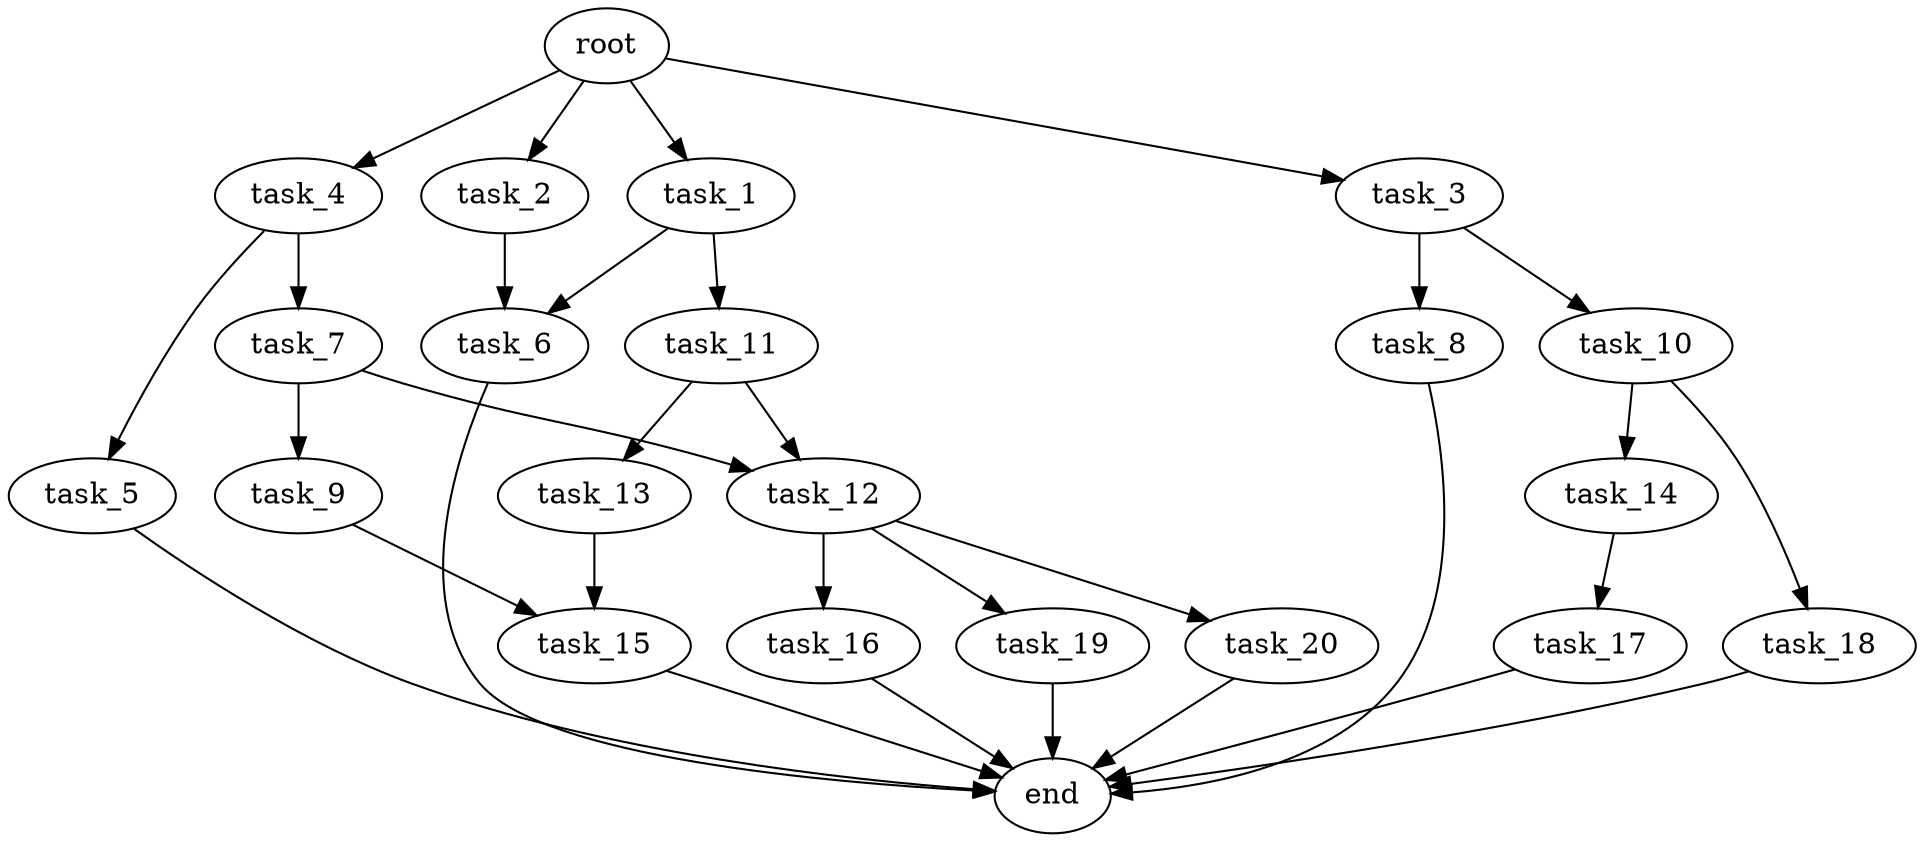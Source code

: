 digraph G {
  root [size="0.000000e+00"];
  task_1 [size="4.299706e+09"];
  task_2 [size="2.833181e+09"];
  task_3 [size="6.785184e+09"];
  task_4 [size="4.866841e+09"];
  task_5 [size="6.671658e+09"];
  task_6 [size="4.551282e+08"];
  task_7 [size="3.953239e+09"];
  task_8 [size="5.993650e+09"];
  task_9 [size="7.786317e+07"];
  task_10 [size="3.014892e+09"];
  task_11 [size="2.113129e+09"];
  task_12 [size="1.373211e+09"];
  task_13 [size="2.555940e+09"];
  task_14 [size="3.281895e+09"];
  task_15 [size="7.829134e+07"];
  task_16 [size="7.470394e+09"];
  task_17 [size="1.757772e+09"];
  task_18 [size="3.802694e+09"];
  task_19 [size="7.037009e+09"];
  task_20 [size="5.003123e+09"];
  end [size="0.000000e+00"];

  root -> task_1 [size="1.000000e-12"];
  root -> task_2 [size="1.000000e-12"];
  root -> task_3 [size="1.000000e-12"];
  root -> task_4 [size="1.000000e-12"];
  task_1 -> task_6 [size="2.275641e+07"];
  task_1 -> task_11 [size="2.113129e+08"];
  task_2 -> task_6 [size="2.275641e+07"];
  task_3 -> task_8 [size="5.993650e+08"];
  task_3 -> task_10 [size="3.014892e+08"];
  task_4 -> task_5 [size="6.671658e+08"];
  task_4 -> task_7 [size="3.953239e+08"];
  task_5 -> end [size="1.000000e-12"];
  task_6 -> end [size="1.000000e-12"];
  task_7 -> task_9 [size="7.786317e+06"];
  task_7 -> task_12 [size="6.866054e+07"];
  task_8 -> end [size="1.000000e-12"];
  task_9 -> task_15 [size="3.914567e+06"];
  task_10 -> task_14 [size="3.281895e+08"];
  task_10 -> task_18 [size="3.802694e+08"];
  task_11 -> task_12 [size="6.866054e+07"];
  task_11 -> task_13 [size="2.555940e+08"];
  task_12 -> task_16 [size="7.470394e+08"];
  task_12 -> task_19 [size="7.037009e+08"];
  task_12 -> task_20 [size="5.003123e+08"];
  task_13 -> task_15 [size="3.914567e+06"];
  task_14 -> task_17 [size="1.757772e+08"];
  task_15 -> end [size="1.000000e-12"];
  task_16 -> end [size="1.000000e-12"];
  task_17 -> end [size="1.000000e-12"];
  task_18 -> end [size="1.000000e-12"];
  task_19 -> end [size="1.000000e-12"];
  task_20 -> end [size="1.000000e-12"];
}
